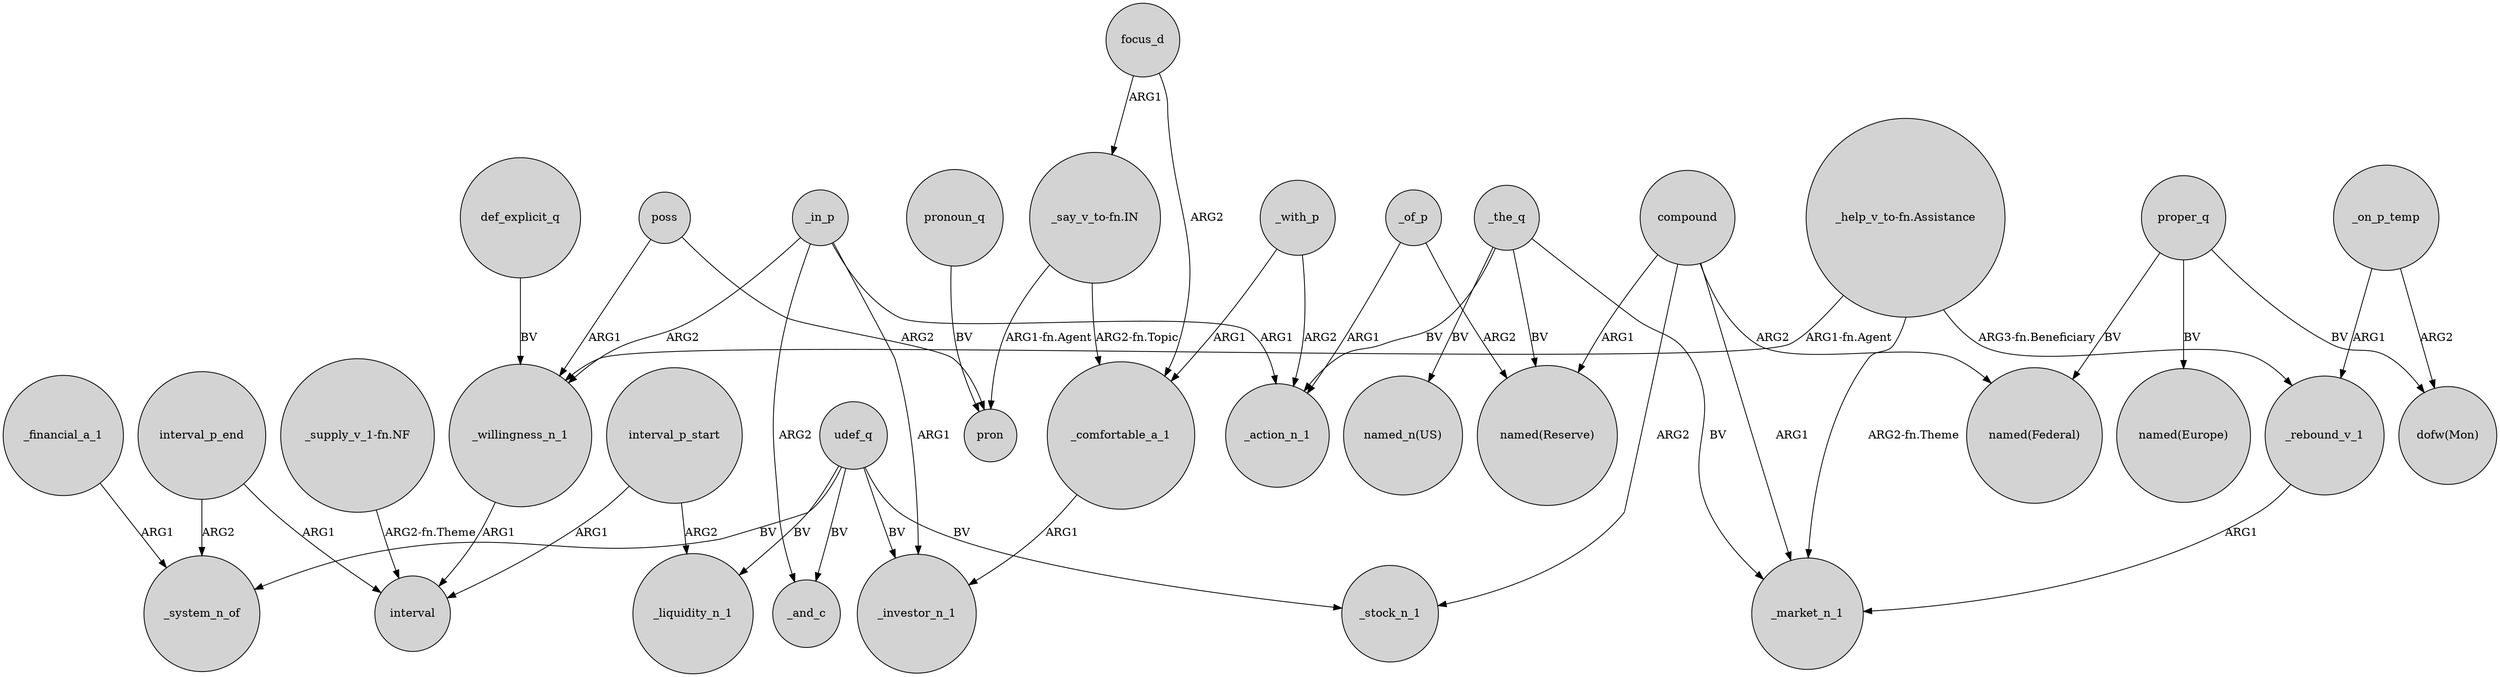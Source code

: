 digraph {
	node [shape=circle style=filled]
	compound -> "named(Reserve)" [label=ARG1]
	_in_p -> _investor_n_1 [label=ARG1]
	_the_q -> _action_n_1 [label=BV]
	poss -> _willingness_n_1 [label=ARG1]
	_on_p_temp -> _rebound_v_1 [label=ARG1]
	"_supply_v_1-fn.NF" -> interval [label="ARG2-fn.Theme"]
	poss -> pron [label=ARG2]
	_in_p -> _willingness_n_1 [label=ARG2]
	udef_q -> _investor_n_1 [label=BV]
	_in_p -> _action_n_1 [label=ARG1]
	_the_q -> "named(Reserve)" [label=BV]
	_of_p -> _action_n_1 [label=ARG1]
	focus_d -> _comfortable_a_1 [label=ARG2]
	udef_q -> _system_n_of [label=BV]
	_with_p -> _action_n_1 [label=ARG2]
	_of_p -> "named(Reserve)" [label=ARG2]
	_willingness_n_1 -> interval [label=ARG1]
	interval_p_end -> _system_n_of [label=ARG2]
	_the_q -> "named_n(US)" [label=BV]
	compound -> _stock_n_1 [label=ARG2]
	pronoun_q -> pron [label=BV]
	"_help_v_to-fn.Assistance" -> _rebound_v_1 [label="ARG3-fn.Beneficiary"]
	"_help_v_to-fn.Assistance" -> _market_n_1 [label="ARG2-fn.Theme"]
	udef_q -> _stock_n_1 [label=BV]
	interval_p_start -> interval [label=ARG1]
	proper_q -> "named(Europe)" [label=BV]
	proper_q -> "dofw(Mon)" [label=BV]
	_with_p -> _comfortable_a_1 [label=ARG1]
	"_say_v_to-fn.IN" -> _comfortable_a_1 [label="ARG2-fn.Topic"]
	proper_q -> "named(Federal)" [label=BV]
	"_say_v_to-fn.IN" -> pron [label="ARG1-fn.Agent"]
	_on_p_temp -> "dofw(Mon)" [label=ARG2]
	_rebound_v_1 -> _market_n_1 [label=ARG1]
	interval_p_end -> interval [label=ARG1]
	def_explicit_q -> _willingness_n_1 [label=BV]
	udef_q -> _liquidity_n_1 [label=BV]
	"_help_v_to-fn.Assistance" -> _willingness_n_1 [label="ARG1-fn.Agent"]
	compound -> _market_n_1 [label=ARG1]
	_comfortable_a_1 -> _investor_n_1 [label=ARG1]
	udef_q -> _and_c [label=BV]
	compound -> "named(Federal)" [label=ARG2]
	interval_p_start -> _liquidity_n_1 [label=ARG2]
	_in_p -> _and_c [label=ARG2]
	_financial_a_1 -> _system_n_of [label=ARG1]
	_the_q -> _market_n_1 [label=BV]
	focus_d -> "_say_v_to-fn.IN" [label=ARG1]
}
